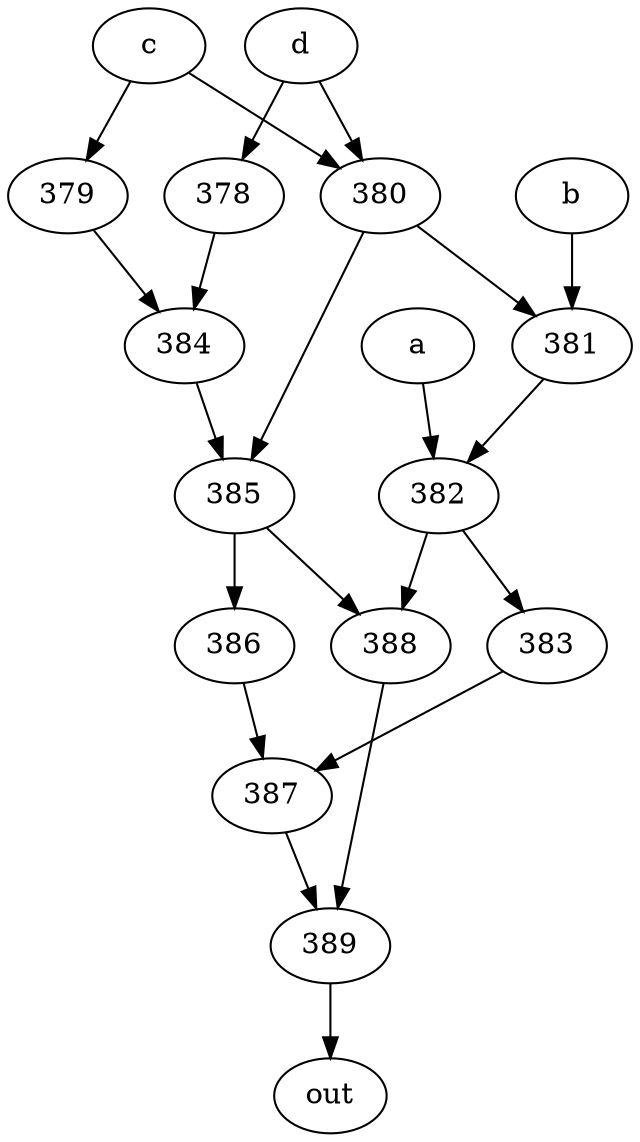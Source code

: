 strict digraph "" {
	389 -> out;
	a -> 382;
	382 -> 383;
	382 -> 388;
	383 -> 387;
	388 -> 389;
	b -> 381;
	381 -> 382;
	c -> 379;
	c -> 380;
	379 -> 384;
	380 -> 381;
	380 -> 385;
	384 -> 385;
	385 -> 388;
	385 -> 386;
	d -> 380;
	d -> 378;
	378 -> 384;
	386 -> 387;
	387 -> 389;
}

